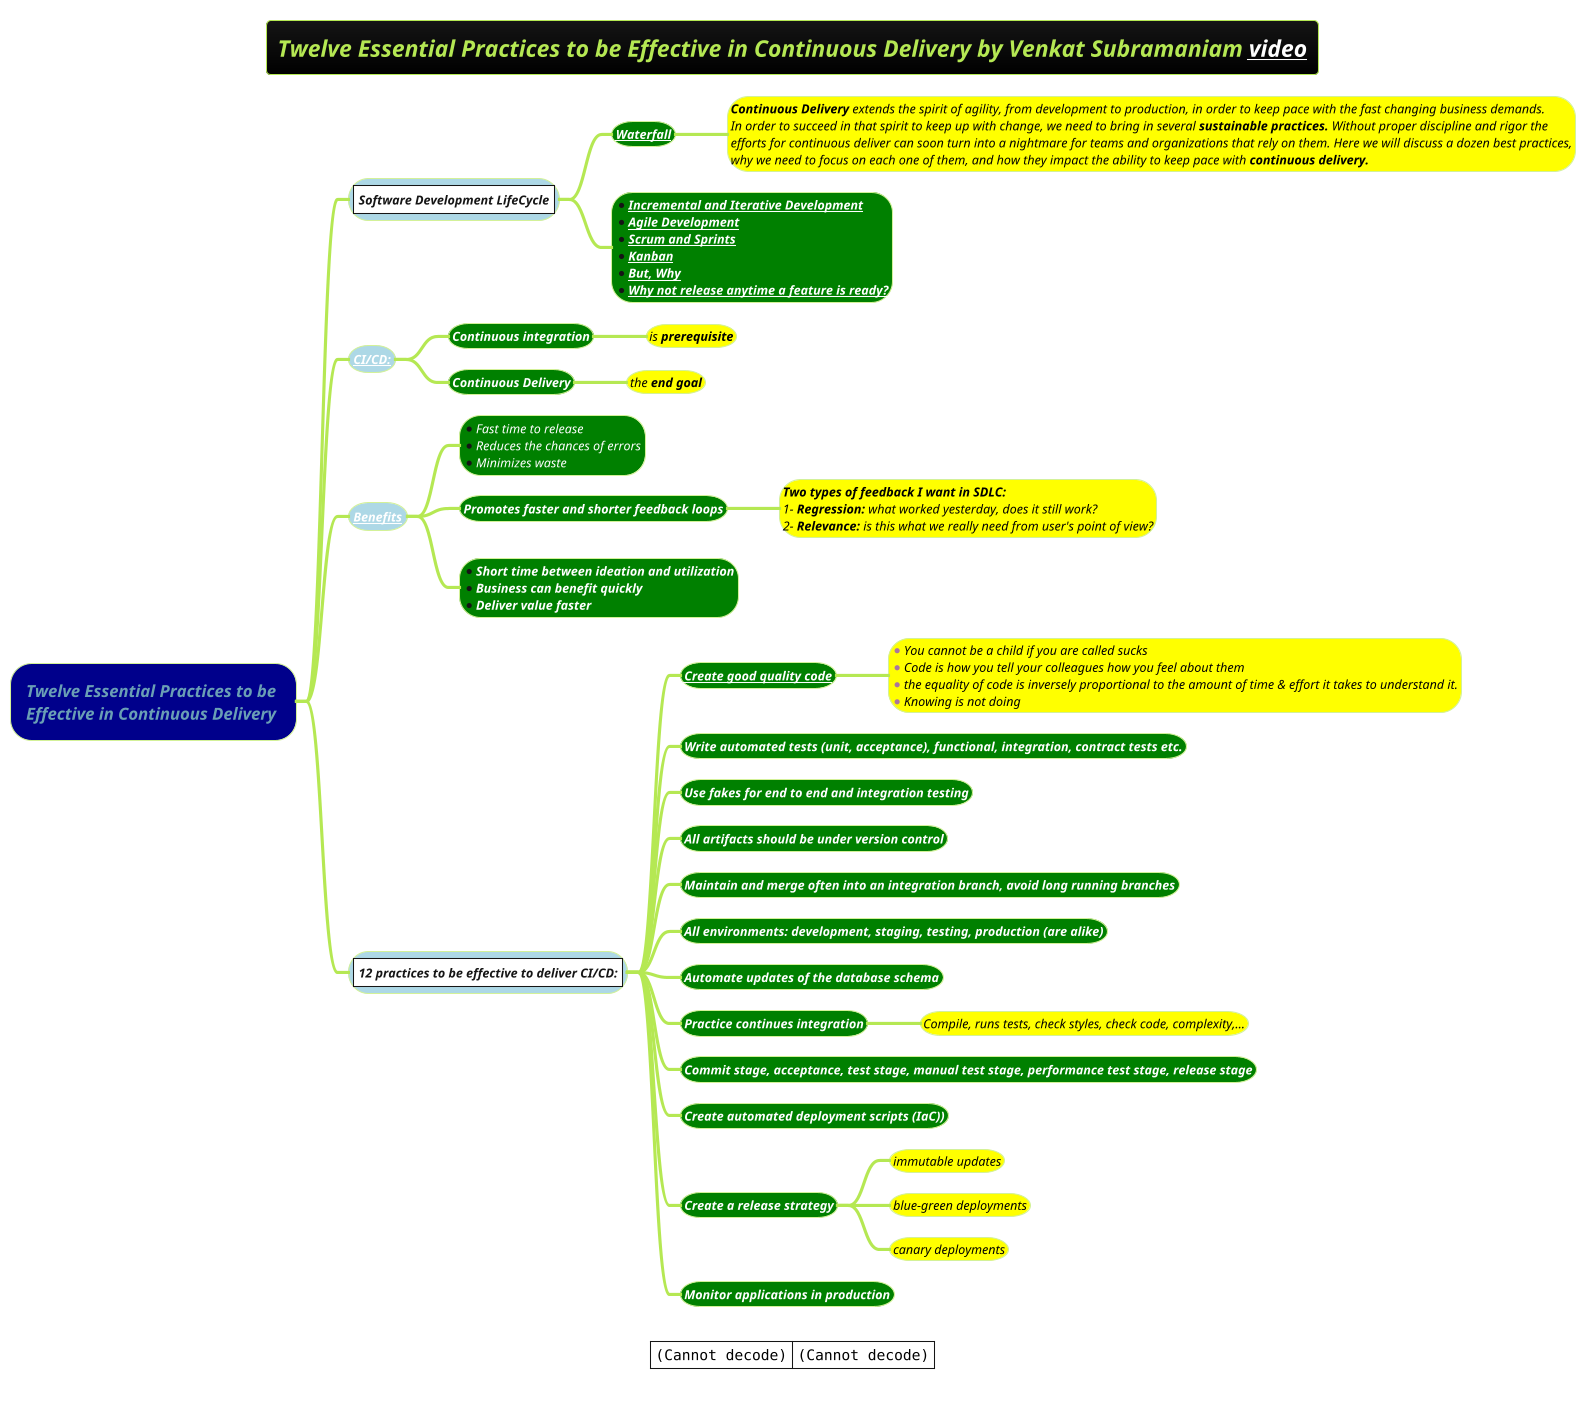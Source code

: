 @startmindmap
title = <i><size:18>Twelve Essential Practices to be Effective in Continuous Delivery by Venkat Subramaniam [[https://youtu.be/NI1T5qPL4mo?si=OXIL9YHEjfjFJRE5 video]]

caption |<img:images/img_970.png>|<img:images/img_0968.png>|
!theme hacker

*[#darkblue] <i>Twelve Essential Practices to be \n<i>Effective in Continuous Delivery

**[#lightblue] |<#white><i><size:12>Software Development LifeCycle|
***[#green] <b><i><size:12><color #white>[[docs/3-programming-languages/Venkat-Subramaniam/images/img_973.png Waterfall]]
****[#yellow]:<color #black><i><size:12>**Continuous Delivery** extends the spirit of agility, from development to production, in order to keep pace with the fast changing business demands.
<color #black><i><size:12>In order to succeed in that spirit to keep up with change, we need to bring in several **sustainable practices.** Without proper discipline and rigor the
<color #black><i><size:12>efforts for continuous deliver can soon turn into a nightmare for teams and organizations that rely on them. Here we will discuss a dozen best practices,
<color #black><i><size:12>why we need to focus on each one of them, and how they impact the ability to keep pace with <b>continuous delivery.;
***[#green]:*<b><i><size:12><color #white>[[docs/3-programming-languages/Venkat-Subramaniam/images/img_973.png Incremental and Iterative Development]]
*<b><i><size:12><color #white>[[docs/3-programming-languages/Venkat-Subramaniam/images/img_973.png Agile Development]]
*<b><i><size:12><color #white>[[docs/3-programming-languages/Venkat-Subramaniam/images/img_973.png Scrum and Sprints]]
*<b><i><size:12><color #white>[[docs/3-programming-languages/Venkat-Subramaniam/images/img_973.png Kanban]]
*<b><i><size:12><color #white>[[docs/3-programming-languages/Venkat-Subramaniam/images/img_973.png But, Why]]
*<b><i><size:12><color #white>[[docs/3-programming-languages/Venkat-Subramaniam/images/img_973.png Why not release anytime a feature is ready?]];
**[#lightblue] <i><size:12>[[docs/3-programming-languages/Venkat-Subramaniam/images/img_974.png CI/CD:]]
***[#green] <b><i><size:12><color #white>Continuous integration
****[#yellow] <i><size:12><color #black>is <b>prerequisite
***[#green] <b><i><size:12><color #white>Continuous Delivery
****[#yellow] <i><size:12><color #black>the <b>end goal
**[#lightblue] <i><size:12>[[docs/3-programming-languages/Venkat-Subramaniam/images/img_975.png Benefits]]
***[#green]:*<color #white><i><size:12>Fast time to release
*<color #white><i><size:12>Reduces the chances of errors
*<color #white><i><size:12>Minimizes waste;
***[#green] <color #white><i><size:12><b>Promotes faster and shorter feedback loops
****[#yellow]:<color #black><i><size:12><b>Two types of feedback I want in SDLC:
<color #black><i><size:12>1- **Regression:** what worked yesterday, does it still work?
<color #black><i><size:12>2- **Relevance:** is this what we really need from user's point of view?;
***[#green]:*<color #white><i><size:12><b>Short time between ideation and utilization
*<color #white><i><size:12><b>Business can benefit quickly
*<color #white><i><size:12><b>Deliver value faster;
**[#lightblue] |<#white><i><size:12>12 practices to be effective to deliver CI/CD:|
***[#green] <color #white><i><size:12><b>[[docs/3-programming-languages/Venkat-Subramaniam/images/img_976.png Create good quality code]]
****[#yellow]:*<color #black><i><size:12>You cannot be a child if you are called sucks
*<color #black><i><size:12>Code is how you tell your colleagues how you feel about them
*<color #black><i><size:12>the equality of code is inversely proportional to the amount of time & effort it takes to understand it.
*<color #black><i><size:12>Knowing is not doing;
***[#green] <color #white><i><size:12><b>Write automated tests (unit, acceptance), functional, integration, contract tests etc.
***[#green] <color #white><i><size:12><b>Use fakes for end to end and integration testing
***[#green] <color #white><i><size:12><b>All artifacts should be under version control
***[#green] <color #white><i><size:12><b>Maintain and merge often into an integration branch, avoid long running branches
***[#green] <color #white><i><size:12><b>All environments: development, staging, testing, production (are alike)
***[#green] <color #white><i><size:12><b>Automate updates of the database schema
***[#green] <color #white><i><size:12><b>Practice continues integration
****[#yellow] <color #black><i><size:12>Compile, runs tests, check styles, check code, complexity,...
***[#green] <color #white><i><size:12><b>Commit stage, acceptance, test stage, manual test stage, performance test stage, release stage
***[#green] <color #white><i><size:12><b>Create automated deployment scripts (IaC))
***[#green] <color #white><i><size:12><b>Create a release strategy
****[#yellow] <color #black><i><size:12>immutable updates
****[#yellow] <color #black><i><size:12>blue-green deployments
****[#yellow] <color #black><i><size:12>canary deployments
***[#green] <color #white><i><size:12><b>Monitor applications in production

@endmindmap

